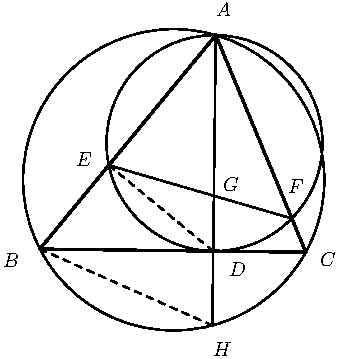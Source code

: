  /* Geogebra to Asymptote conversion, documentation at artofproblemsolving.com/Wiki go to User:Azjps/geogebra */
import graph; size(6cm); 
real labelscalefactor = 0.5; /* changes label-to-point distance */
pen dps = linewidth(0.7) + fontsize(10); defaultpen(dps); /* default pen style */ 
pen dotstyle = black; /* point style */ 
real xmin = -4.771260487646667, xmax = 10.75096568856004, ymin = -5.974913254820916, ymax = 11.108507924079348;  /* image dimensions */

 /* draw figures */
draw(circle((2,2), 1.5181828472045897), linewidth(0.8)); 
draw((2.4239655288841955,3.4577833816668986)--(0.651550227957624,1.302459771894768), linewidth(1.2)); 
draw((0.651550227957624,1.302459771894768)--(3.33124033497986,1.270151845882347), linewidth(1.2)); 
draw((2.4239655288841955,3.4577833816668986)--(3.33124033497986,1.270151845882347), linewidth(1.2)); 
draw((2.4239655288841955,3.4577833816668986)--(2.388695605104893,0.5324186959086812), linewidth(0.8)); 
draw(circle((2.410845688673741,2.3695951146716228), 1.0882673543910655), linewidth(0.8)); 
draw((1.345680852029685,2.1465486948160875)--(3.190256926903367,1.6100926746790394), linewidth(0.8)); 
draw((2.397725848463286,1.2814068476763474)--(1.345680852029685,2.1465486948160875), linewidth(0.8) + linetype("4 4")); 
draw((0.651550227957624,1.302459771894768)--(2.388695605104893,0.5324186959086812), linewidth(0.8) + linetype("4 4")); 
 /* dots and labels */
dot((0.651550227957624,1.302459771894768),linewidth(1pt) + dotstyle); 
label("$B$", (0.25327515320637156,1.0953261826651173), NE * labelscalefactor); 
dot((3.33124033497986,1.270151845882347),linewidth(1pt) + dotstyle); 
label("$C$", (3.4474442391772318,1.113270952811021), NE * labelscalefactor); 
dot((2.397725848463286,1.2814068476763474),linewidth(1pt) + dotstyle); 
label("$D$", (2.5322609617361427,1.0056023319355991), NE * labelscalefactor); 
dot((2.388695605104893,0.5324186959086812),linewidth(1pt) + dotstyle); 
label("$H$", (2.370758030423009,0.1980876753699353), NE * labelscalefactor); 
dot((1.345680852029685,2.1465486948160875),linewidth(1pt) + dotstyle); 
label("$E$", (0.9890107291884236,2.1181780809816244), NE * labelscalefactor); 
dot((2.4239655288841964,3.4577833816668972),linewidth(1pt) + dotstyle); 
label("$A$", (2.4066475707148167,3.62553877323753), NE * labelscalefactor); 
dot((3.190256926903367,1.6100926746790394),linewidth(1pt) + dotstyle); 
label("$F$", (3.1244383765509647,1.8490065287930701), NE * labelscalefactor); 
dot((2.4044440569099494,1.8386297627132147),linewidth(1pt) + dotstyle); 
label("$G$", (2.4784266512984314,1.8669512989389736), NE * labelscalefactor); 
clip((xmin,ymin)--(xmin,ymax)--(xmax,ymax)--(xmax,ymin)--cycle); 
 /* end of picture */